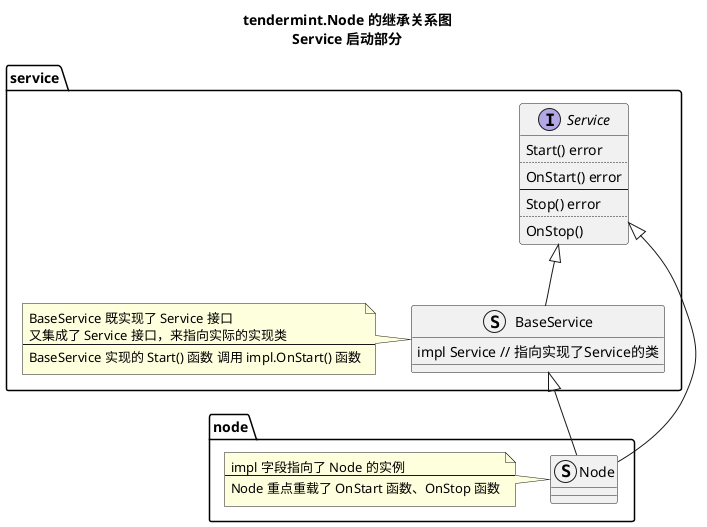
@startuml 2.tendermint.node.Node的继承关系图
    title
        tendermint.Node 的继承关系图
        Service 启动部分
    end title

    namespace node {
        struct Node {

        }
        note left
            impl 字段指向了 Node 的实例
            ----
            Node 重点重载了 OnStart 函数、OnStop 函数
        end note 
    }

    namespace service {
        struct BaseService {
            impl Service // 指向实现了Service的类
        }
        note left
            BaseService 既实现了 Service 接口
            又集成了 Service 接口，来指向实际的实现类
            ----
            BaseService 实现的 Start() 函数 调用 impl.OnStart() 函数
        end note 

        interface Service {
            Start() error
            ....
            OnStart() error
            ----
            Stop() error
            ....
            OnStop()
        }
    }


    service.BaseService <|-- node.Node
    service.Service <|-- node.Node
    
    service.Service <|-- service.BaseService 

@enduml

